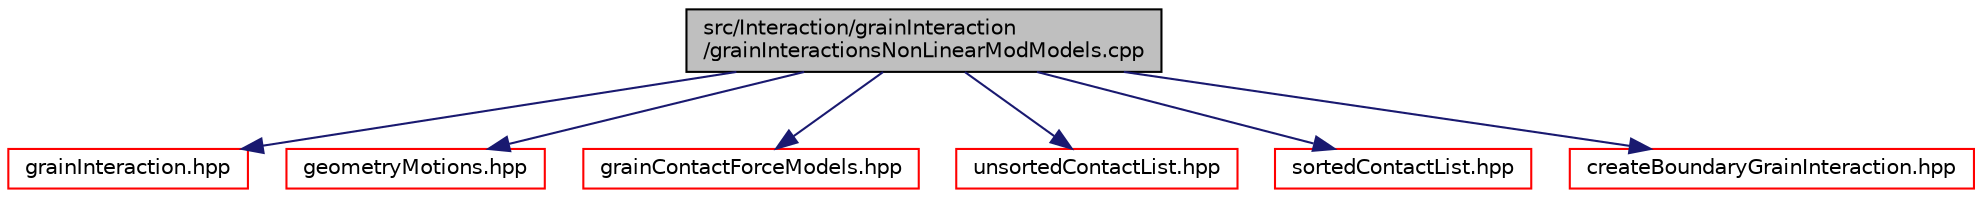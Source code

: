 digraph "src/Interaction/grainInteraction/grainInteractionsNonLinearModModels.cpp"
{
 // LATEX_PDF_SIZE
  edge [fontname="Helvetica",fontsize="10",labelfontname="Helvetica",labelfontsize="10"];
  node [fontname="Helvetica",fontsize="10",shape=record];
  Node1 [label="src/Interaction/grainInteraction\l/grainInteractionsNonLinearModModels.cpp",height=0.2,width=0.4,color="black", fillcolor="grey75", style="filled", fontcolor="black",tooltip=" "];
  Node1 -> Node2 [color="midnightblue",fontsize="10",style="solid",fontname="Helvetica"];
  Node2 [label="grainInteraction.hpp",height=0.2,width=0.4,color="red", fillcolor="white", style="filled",URL="$grainInteraction_8hpp.html",tooltip=" "];
  Node1 -> Node198 [color="midnightblue",fontsize="10",style="solid",fontname="Helvetica"];
  Node198 [label="geometryMotions.hpp",height=0.2,width=0.4,color="red", fillcolor="white", style="filled",URL="$geometryMotions_8hpp.html",tooltip=" "];
  Node1 -> Node222 [color="midnightblue",fontsize="10",style="solid",fontname="Helvetica"];
  Node222 [label="grainContactForceModels.hpp",height=0.2,width=0.4,color="red", fillcolor="white", style="filled",URL="$grainContactForceModels_8hpp.html",tooltip=" "];
  Node1 -> Node228 [color="midnightblue",fontsize="10",style="solid",fontname="Helvetica"];
  Node228 [label="unsortedContactList.hpp",height=0.2,width=0.4,color="red", fillcolor="white", style="filled",URL="$unsortedContactList_8hpp.html",tooltip=" "];
  Node1 -> Node182 [color="midnightblue",fontsize="10",style="solid",fontname="Helvetica"];
  Node182 [label="sortedContactList.hpp",height=0.2,width=0.4,color="red", fillcolor="white", style="filled",URL="$sortedContactList_8hpp.html",tooltip=" "];
  Node1 -> Node229 [color="midnightblue",fontsize="10",style="solid",fontname="Helvetica"];
  Node229 [label="createBoundaryGrainInteraction.hpp",height=0.2,width=0.4,color="red", fillcolor="white", style="filled",URL="$createBoundaryGrainInteraction_8hpp.html",tooltip=" "];
}
